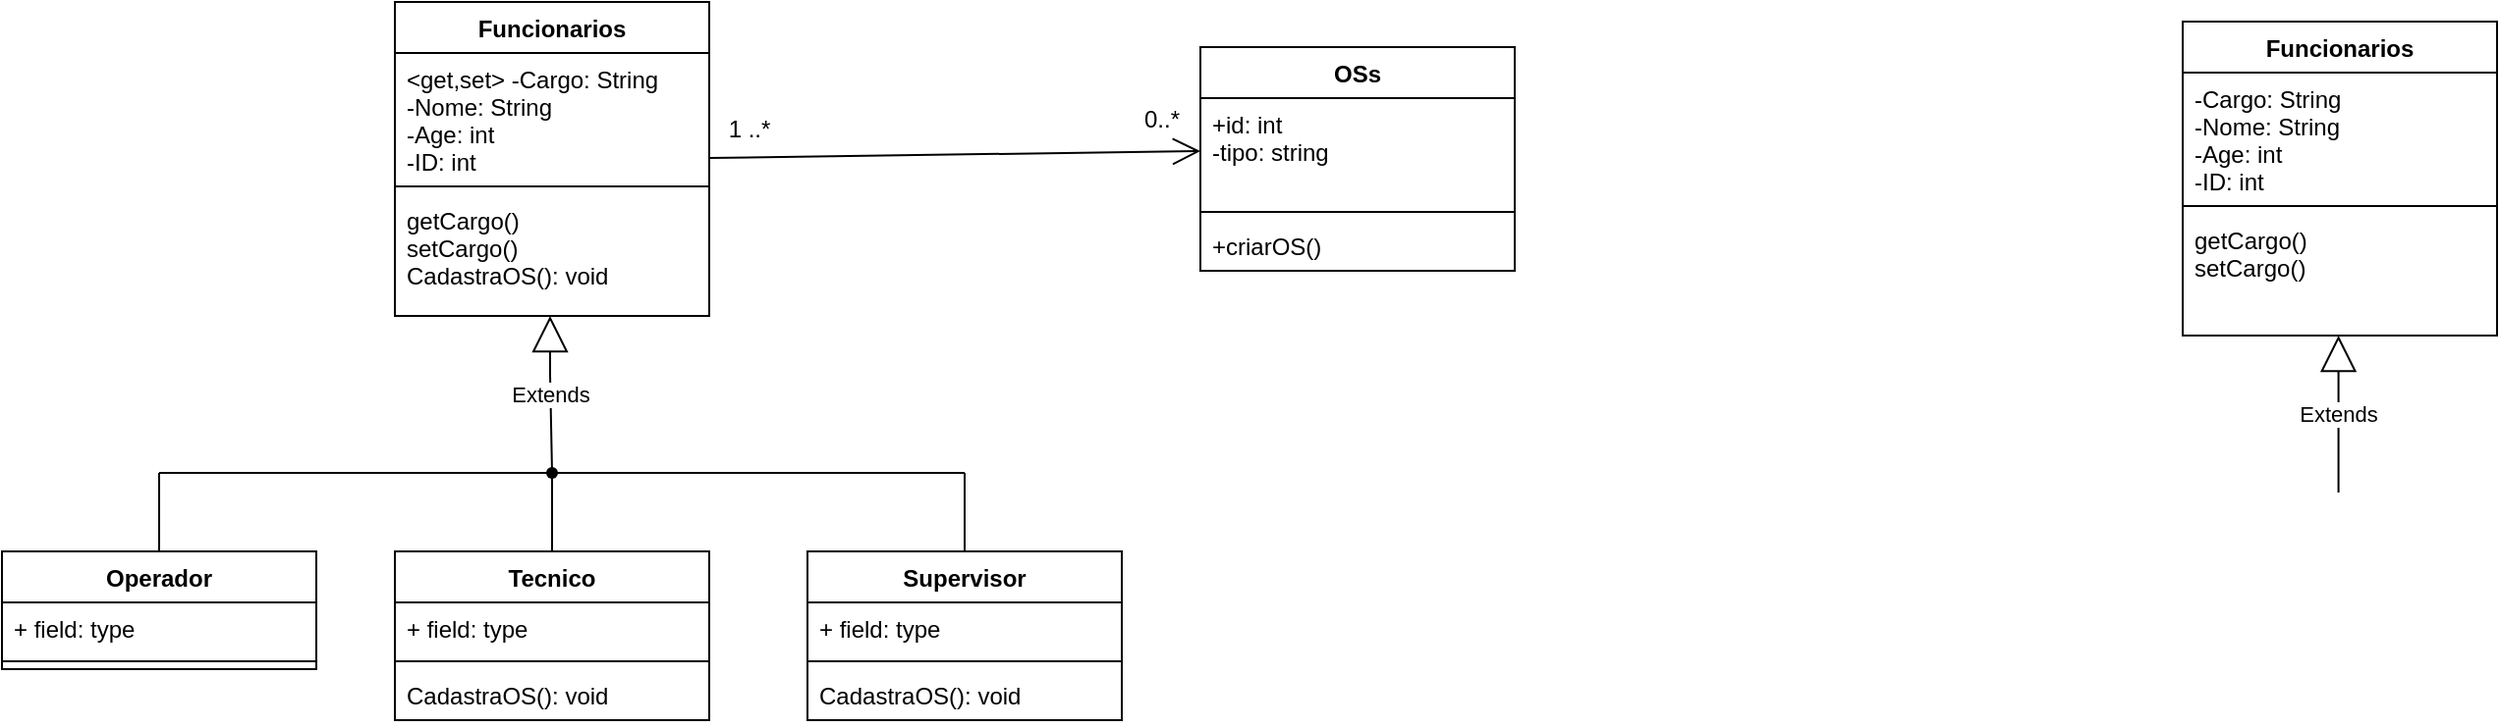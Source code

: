 <mxfile>
    <diagram id="X0zIhIllhIwvq_DAOWPe" name="Page-1">
        <mxGraphModel dx="1999" dy="1007" grid="1" gridSize="10" guides="1" tooltips="1" connect="1" arrows="1" fold="1" page="0" pageScale="1" pageWidth="850" pageHeight="1100" math="0" shadow="0">
            <root>
                <mxCell id="0"/>
                <mxCell id="1" parent="0"/>
                <mxCell id="3" value="Funcionarios" style="swimlane;fontStyle=1;align=center;verticalAlign=top;childLayout=stackLayout;horizontal=1;startSize=26;horizontalStack=0;resizeParent=1;resizeParentMax=0;resizeLast=0;collapsible=1;marginBottom=0;" vertex="1" parent="1">
                    <mxGeometry x="-40" y="-240" width="160" height="160" as="geometry">
                        <mxRectangle x="230" y="40" width="120" height="30" as="alternateBounds"/>
                    </mxGeometry>
                </mxCell>
                <mxCell id="4" value="&lt;get,set&gt; -Cargo: String&#10;-Nome: String&#10;-Age: int&#10;-ID: int&#10;" style="text;strokeColor=none;fillColor=none;align=left;verticalAlign=top;spacingLeft=4;spacingRight=4;overflow=hidden;rotatable=0;points=[[0,0.5],[1,0.5]];portConstraint=eastwest;" vertex="1" parent="3">
                    <mxGeometry y="26" width="160" height="64" as="geometry"/>
                </mxCell>
                <mxCell id="5" value="" style="line;strokeWidth=1;fillColor=none;align=left;verticalAlign=middle;spacingTop=-1;spacingLeft=3;spacingRight=3;rotatable=0;labelPosition=right;points=[];portConstraint=eastwest;strokeColor=inherit;" vertex="1" parent="3">
                    <mxGeometry y="90" width="160" height="8" as="geometry"/>
                </mxCell>
                <mxCell id="6" value="getCargo()&#10;setCargo()&#10;CadastraOS(): void&#10;" style="text;strokeColor=none;fillColor=none;align=left;verticalAlign=top;spacingLeft=4;spacingRight=4;overflow=hidden;rotatable=0;points=[[0,0.5],[1,0.5]];portConstraint=eastwest;" vertex="1" parent="3">
                    <mxGeometry y="98" width="160" height="62" as="geometry"/>
                </mxCell>
                <mxCell id="80" style="edgeStyle=orthogonalEdgeStyle;rounded=0;html=1;endArrow=none;endFill=0;" edge="1" parent="1" source="7">
                    <mxGeometry relative="1" as="geometry">
                        <mxPoint x="-160" as="targetPoint"/>
                    </mxGeometry>
                </mxCell>
                <mxCell id="7" value="Operador" style="swimlane;fontStyle=1;align=center;verticalAlign=top;childLayout=stackLayout;horizontal=1;startSize=26;horizontalStack=0;resizeParent=1;resizeParentMax=0;resizeLast=0;collapsible=1;marginBottom=0;" vertex="1" parent="1">
                    <mxGeometry x="-240" y="40" width="160" height="60" as="geometry"/>
                </mxCell>
                <mxCell id="8" value="+ field: type" style="text;strokeColor=none;fillColor=none;align=left;verticalAlign=top;spacingLeft=4;spacingRight=4;overflow=hidden;rotatable=0;points=[[0,0.5],[1,0.5]];portConstraint=eastwest;" vertex="1" parent="7">
                    <mxGeometry y="26" width="160" height="26" as="geometry"/>
                </mxCell>
                <mxCell id="9" value="" style="line;strokeWidth=1;fillColor=none;align=left;verticalAlign=middle;spacingTop=-1;spacingLeft=3;spacingRight=3;rotatable=0;labelPosition=right;points=[];portConstraint=eastwest;strokeColor=inherit;" vertex="1" parent="7">
                    <mxGeometry y="52" width="160" height="8" as="geometry"/>
                </mxCell>
                <mxCell id="77" style="edgeStyle=orthogonalEdgeStyle;rounded=0;html=1;endArrow=none;endFill=0;" edge="1" parent="1" source="19" target="55">
                    <mxGeometry relative="1" as="geometry"/>
                </mxCell>
                <mxCell id="19" value="Tecnico" style="swimlane;fontStyle=1;align=center;verticalAlign=top;childLayout=stackLayout;horizontal=1;startSize=26;horizontalStack=0;resizeParent=1;resizeParentMax=0;resizeLast=0;collapsible=1;marginBottom=0;" vertex="1" parent="1">
                    <mxGeometry x="-40" y="40" width="160" height="86" as="geometry"/>
                </mxCell>
                <mxCell id="20" value="+ field: type" style="text;strokeColor=none;fillColor=none;align=left;verticalAlign=top;spacingLeft=4;spacingRight=4;overflow=hidden;rotatable=0;points=[[0,0.5],[1,0.5]];portConstraint=eastwest;" vertex="1" parent="19">
                    <mxGeometry y="26" width="160" height="26" as="geometry"/>
                </mxCell>
                <mxCell id="21" value="" style="line;strokeWidth=1;fillColor=none;align=left;verticalAlign=middle;spacingTop=-1;spacingLeft=3;spacingRight=3;rotatable=0;labelPosition=right;points=[];portConstraint=eastwest;strokeColor=inherit;" vertex="1" parent="19">
                    <mxGeometry y="52" width="160" height="8" as="geometry"/>
                </mxCell>
                <mxCell id="22" value="CadastraOS(): void&#10;" style="text;strokeColor=none;fillColor=none;align=left;verticalAlign=top;spacingLeft=4;spacingRight=4;overflow=hidden;rotatable=0;points=[[0,0.5],[1,0.5]];portConstraint=eastwest;" vertex="1" parent="19">
                    <mxGeometry y="60" width="160" height="26" as="geometry"/>
                </mxCell>
                <mxCell id="78" style="edgeStyle=orthogonalEdgeStyle;rounded=0;html=1;endArrow=none;endFill=0;" edge="1" parent="1" source="23">
                    <mxGeometry relative="1" as="geometry">
                        <mxPoint x="250" y="1.137e-13" as="targetPoint"/>
                    </mxGeometry>
                </mxCell>
                <mxCell id="23" value="Supervisor" style="swimlane;fontStyle=1;align=center;verticalAlign=top;childLayout=stackLayout;horizontal=1;startSize=26;horizontalStack=0;resizeParent=1;resizeParentMax=0;resizeLast=0;collapsible=1;marginBottom=0;" vertex="1" parent="1">
                    <mxGeometry x="170" y="40" width="160" height="86" as="geometry"/>
                </mxCell>
                <mxCell id="24" value="+ field: type" style="text;strokeColor=none;fillColor=none;align=left;verticalAlign=top;spacingLeft=4;spacingRight=4;overflow=hidden;rotatable=0;points=[[0,0.5],[1,0.5]];portConstraint=eastwest;" vertex="1" parent="23">
                    <mxGeometry y="26" width="160" height="26" as="geometry"/>
                </mxCell>
                <mxCell id="25" value="" style="line;strokeWidth=1;fillColor=none;align=left;verticalAlign=middle;spacingTop=-1;spacingLeft=3;spacingRight=3;rotatable=0;labelPosition=right;points=[];portConstraint=eastwest;strokeColor=inherit;" vertex="1" parent="23">
                    <mxGeometry y="52" width="160" height="8" as="geometry"/>
                </mxCell>
                <mxCell id="26" value="CadastraOS(): void&#10;" style="text;strokeColor=none;fillColor=none;align=left;verticalAlign=top;spacingLeft=4;spacingRight=4;overflow=hidden;rotatable=0;points=[[0,0.5],[1,0.5]];portConstraint=eastwest;" vertex="1" parent="23">
                    <mxGeometry y="60" width="160" height="26" as="geometry"/>
                </mxCell>
                <mxCell id="52" value="Extends" style="endArrow=block;endSize=16;endFill=0;html=1;rounded=0;startArrow=none;" edge="1" parent="1" source="55">
                    <mxGeometry width="160" relative="1" as="geometry">
                        <mxPoint x="39.29" y="70" as="sourcePoint"/>
                        <mxPoint x="39" y="-80" as="targetPoint"/>
                        <Array as="points">
                            <mxPoint x="39" y="-50"/>
                            <mxPoint x="39" y="-60"/>
                        </Array>
                    </mxGeometry>
                </mxCell>
                <mxCell id="79" style="edgeStyle=orthogonalEdgeStyle;rounded=0;html=1;endArrow=none;endFill=0;" edge="1" parent="1" source="55">
                    <mxGeometry relative="1" as="geometry">
                        <mxPoint x="250" y="1.137e-13" as="targetPoint"/>
                    </mxGeometry>
                </mxCell>
                <mxCell id="81" style="edgeStyle=orthogonalEdgeStyle;rounded=0;html=1;endArrow=none;endFill=0;" edge="1" parent="1" source="55">
                    <mxGeometry relative="1" as="geometry">
                        <mxPoint x="-160" as="targetPoint"/>
                    </mxGeometry>
                </mxCell>
                <mxCell id="55" value="" style="shape=waypoint;sketch=0;fillStyle=solid;size=6;pointerEvents=1;points=[];fillColor=none;resizable=0;rotatable=0;perimeter=centerPerimeter;snapToPoint=1;" vertex="1" parent="1">
                    <mxGeometry x="30" y="-10" width="20" height="20" as="geometry"/>
                </mxCell>
                <mxCell id="66" value="Funcionarios" style="swimlane;fontStyle=1;align=center;verticalAlign=top;childLayout=stackLayout;horizontal=1;startSize=26;horizontalStack=0;resizeParent=1;resizeParentMax=0;resizeLast=0;collapsible=1;marginBottom=0;" vertex="1" parent="1">
                    <mxGeometry x="870" y="-230" width="160" height="160" as="geometry">
                        <mxRectangle x="230" y="40" width="120" height="30" as="alternateBounds"/>
                    </mxGeometry>
                </mxCell>
                <mxCell id="67" value="-Cargo: String&#10;-Nome: String&#10;-Age: int&#10;-ID: int&#10;" style="text;strokeColor=none;fillColor=none;align=left;verticalAlign=top;spacingLeft=4;spacingRight=4;overflow=hidden;rotatable=0;points=[[0,0.5],[1,0.5]];portConstraint=eastwest;" vertex="1" parent="66">
                    <mxGeometry y="26" width="160" height="64" as="geometry"/>
                </mxCell>
                <mxCell id="68" value="" style="line;strokeWidth=1;fillColor=none;align=left;verticalAlign=middle;spacingTop=-1;spacingLeft=3;spacingRight=3;rotatable=0;labelPosition=right;points=[];portConstraint=eastwest;strokeColor=inherit;" vertex="1" parent="66">
                    <mxGeometry y="90" width="160" height="8" as="geometry"/>
                </mxCell>
                <mxCell id="69" value="getCargo()&#10;setCargo()" style="text;strokeColor=none;fillColor=none;align=left;verticalAlign=top;spacingLeft=4;spacingRight=4;overflow=hidden;rotatable=0;points=[[0,0.5],[1,0.5]];portConstraint=eastwest;" vertex="1" parent="66">
                    <mxGeometry y="98" width="160" height="62" as="geometry"/>
                </mxCell>
                <mxCell id="70" value="Extends" style="endArrow=block;endSize=16;endFill=0;html=1;rounded=0;" edge="1" parent="1">
                    <mxGeometry width="160" relative="1" as="geometry">
                        <mxPoint x="949.29" y="10" as="sourcePoint"/>
                        <mxPoint x="949.29" y="-70" as="targetPoint"/>
                    </mxGeometry>
                </mxCell>
                <mxCell id="82" value="OSs" style="swimlane;fontStyle=1;align=center;verticalAlign=top;childLayout=stackLayout;horizontal=1;startSize=26;horizontalStack=0;resizeParent=1;resizeParentMax=0;resizeLast=0;collapsible=1;marginBottom=0;" vertex="1" parent="1">
                    <mxGeometry x="370" y="-217" width="160" height="114" as="geometry"/>
                </mxCell>
                <mxCell id="83" value="+id: int&#10;-tipo: string" style="text;strokeColor=none;fillColor=none;align=left;verticalAlign=top;spacingLeft=4;spacingRight=4;overflow=hidden;rotatable=0;points=[[0,0.5],[1,0.5]];portConstraint=eastwest;" vertex="1" parent="82">
                    <mxGeometry y="26" width="160" height="54" as="geometry"/>
                </mxCell>
                <mxCell id="84" value="" style="line;strokeWidth=1;fillColor=none;align=left;verticalAlign=middle;spacingTop=-1;spacingLeft=3;spacingRight=3;rotatable=0;labelPosition=right;points=[];portConstraint=eastwest;strokeColor=inherit;" vertex="1" parent="82">
                    <mxGeometry y="80" width="160" height="8" as="geometry"/>
                </mxCell>
                <mxCell id="85" value="+criarOS()" style="text;strokeColor=none;fillColor=none;align=left;verticalAlign=top;spacingLeft=4;spacingRight=4;overflow=hidden;rotatable=0;points=[[0,0.5],[1,0.5]];portConstraint=eastwest;" vertex="1" parent="82">
                    <mxGeometry y="88" width="160" height="26" as="geometry"/>
                </mxCell>
                <mxCell id="99" value="" style="endArrow=open;endFill=1;endSize=12;html=1;rounded=0;entryX=0;entryY=0.5;entryDx=0;entryDy=0;" edge="1" parent="1" target="83">
                    <mxGeometry width="160" relative="1" as="geometry">
                        <mxPoint x="120" y="-160.5" as="sourcePoint"/>
                        <mxPoint x="280" y="-160.5" as="targetPoint"/>
                    </mxGeometry>
                </mxCell>
                <mxCell id="100" value="1 ..*" style="text;html=1;align=center;verticalAlign=middle;resizable=0;points=[];autosize=1;strokeColor=none;fillColor=none;" vertex="1" parent="1">
                    <mxGeometry x="120" y="-190" width="40" height="30" as="geometry"/>
                </mxCell>
                <mxCell id="101" value="0..*&lt;br&gt;" style="text;html=1;align=center;verticalAlign=middle;resizable=0;points=[];autosize=1;strokeColor=none;fillColor=none;" vertex="1" parent="1">
                    <mxGeometry x="330" y="-195" width="40" height="30" as="geometry"/>
                </mxCell>
            </root>
        </mxGraphModel>
    </diagram>
</mxfile>
